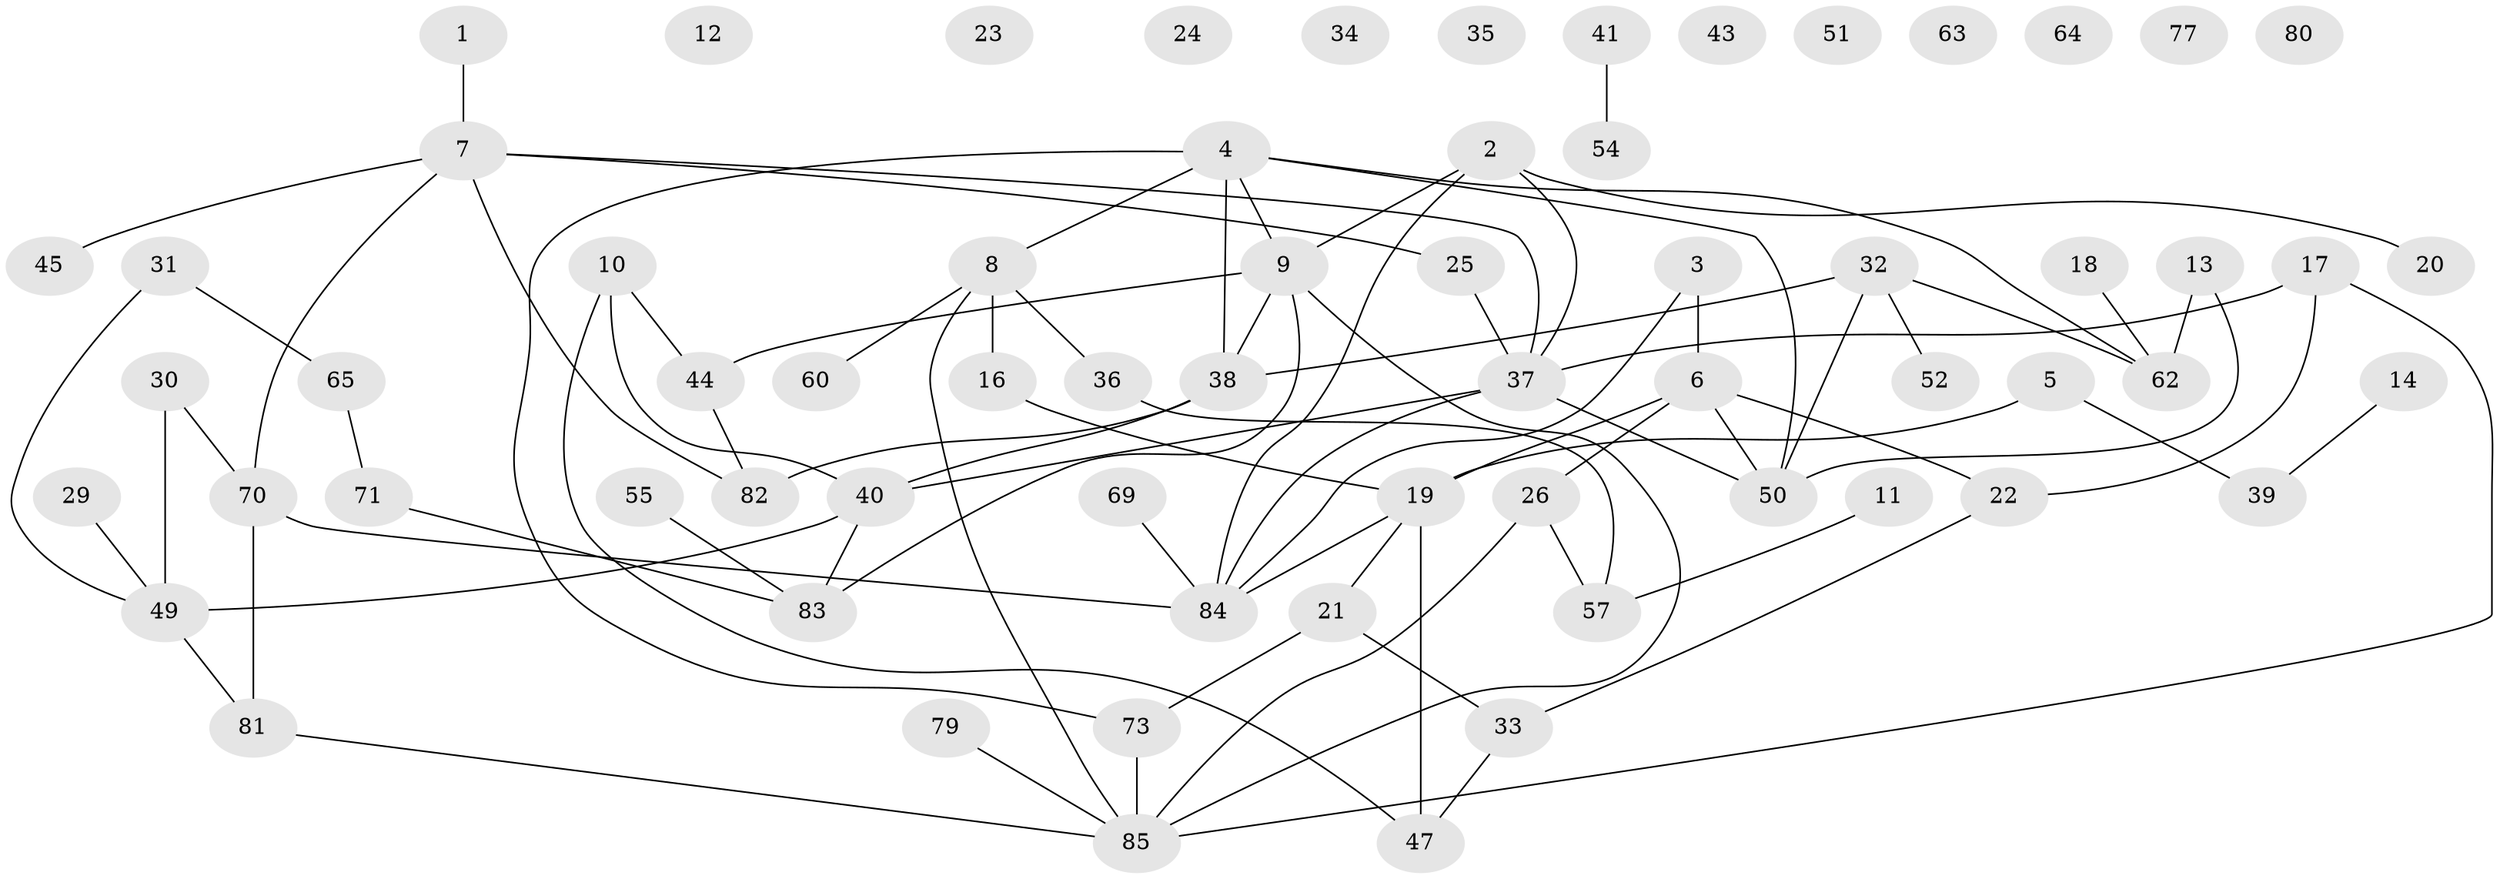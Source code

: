 // original degree distribution, {1: 0.22105263157894736, 2: 0.2631578947368421, 3: 0.18947368421052632, 4: 0.09473684210526316, 0: 0.10526315789473684, 5: 0.06315789473684211, 6: 0.05263157894736842, 7: 0.010526315789473684}
// Generated by graph-tools (version 1.1) at 2025/16/03/04/25 18:16:47]
// undirected, 66 vertices, 83 edges
graph export_dot {
graph [start="1"]
  node [color=gray90,style=filled];
  1;
  2 [super="+67"];
  3;
  4 [super="+58"];
  5 [super="+66"];
  6 [super="+76"];
  7 [super="+88+15"];
  8 [super="+61"];
  9 [super="+59+74"];
  10 [super="+53"];
  11 [super="+46"];
  12;
  13;
  14;
  16 [super="+56"];
  17 [super="+42"];
  18;
  19;
  20;
  21 [super="+27"];
  22;
  23;
  24;
  25;
  26;
  29;
  30;
  31;
  32 [super="+86"];
  33;
  34;
  35;
  36;
  37 [super="+48"];
  38;
  39 [super="+87"];
  40 [super="+93"];
  41;
  43;
  44;
  45;
  47;
  49;
  50;
  51;
  52;
  54 [super="+89"];
  55 [super="+72"];
  57;
  60 [super="+95"];
  62;
  63 [super="+75"];
  64;
  65;
  69;
  70 [super="+78"];
  71 [super="+91"];
  73;
  77;
  79;
  80;
  81;
  82;
  83;
  84;
  85;
  1 -- 7;
  2 -- 20;
  2 -- 37;
  2 -- 84;
  2 -- 9;
  3 -- 84;
  3 -- 6;
  4 -- 50;
  4 -- 73;
  4 -- 38;
  4 -- 8;
  4 -- 9;
  4 -- 62;
  5 -- 19;
  5 -- 39;
  6 -- 50;
  6 -- 19;
  6 -- 22;
  6 -- 26;
  7 -- 25;
  7 -- 82;
  7 -- 37;
  7 -- 70;
  7 -- 45;
  8 -- 60;
  8 -- 16;
  8 -- 36;
  8 -- 85;
  9 -- 85;
  9 -- 44;
  9 -- 83;
  9 -- 38;
  10 -- 47;
  10 -- 40 [weight=2];
  10 -- 44;
  11 -- 57;
  13 -- 50;
  13 -- 62;
  14 -- 39;
  16 -- 19;
  17 -- 85;
  17 -- 37;
  17 -- 22;
  18 -- 62;
  19 -- 47;
  19 -- 84;
  19 -- 21;
  21 -- 73;
  21 -- 33;
  22 -- 33;
  25 -- 37;
  26 -- 57;
  26 -- 85;
  29 -- 49;
  30 -- 49;
  30 -- 70;
  31 -- 49;
  31 -- 65;
  32 -- 38 [weight=2];
  32 -- 50;
  32 -- 52;
  32 -- 62;
  33 -- 47;
  36 -- 57;
  37 -- 40;
  37 -- 84;
  37 -- 50;
  38 -- 40;
  38 -- 82;
  40 -- 49;
  40 -- 83;
  41 -- 54;
  44 -- 82;
  49 -- 81;
  55 -- 83;
  65 -- 71;
  69 -- 84;
  70 -- 81;
  70 -- 84;
  71 -- 83;
  73 -- 85;
  79 -- 85;
  81 -- 85;
}
